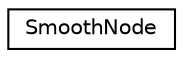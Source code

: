 digraph G
{
  edge [fontname="Helvetica",fontsize="10",labelfontname="Helvetica",labelfontsize="10"];
  node [fontname="Helvetica",fontsize="10",shape=record];
  rankdir=LR;
  Node1 [label="SmoothNode",height=0.2,width=0.4,color="black", fillcolor="white", style="filled",URL="$dc/d08/structSmoothNode.html"];
}
